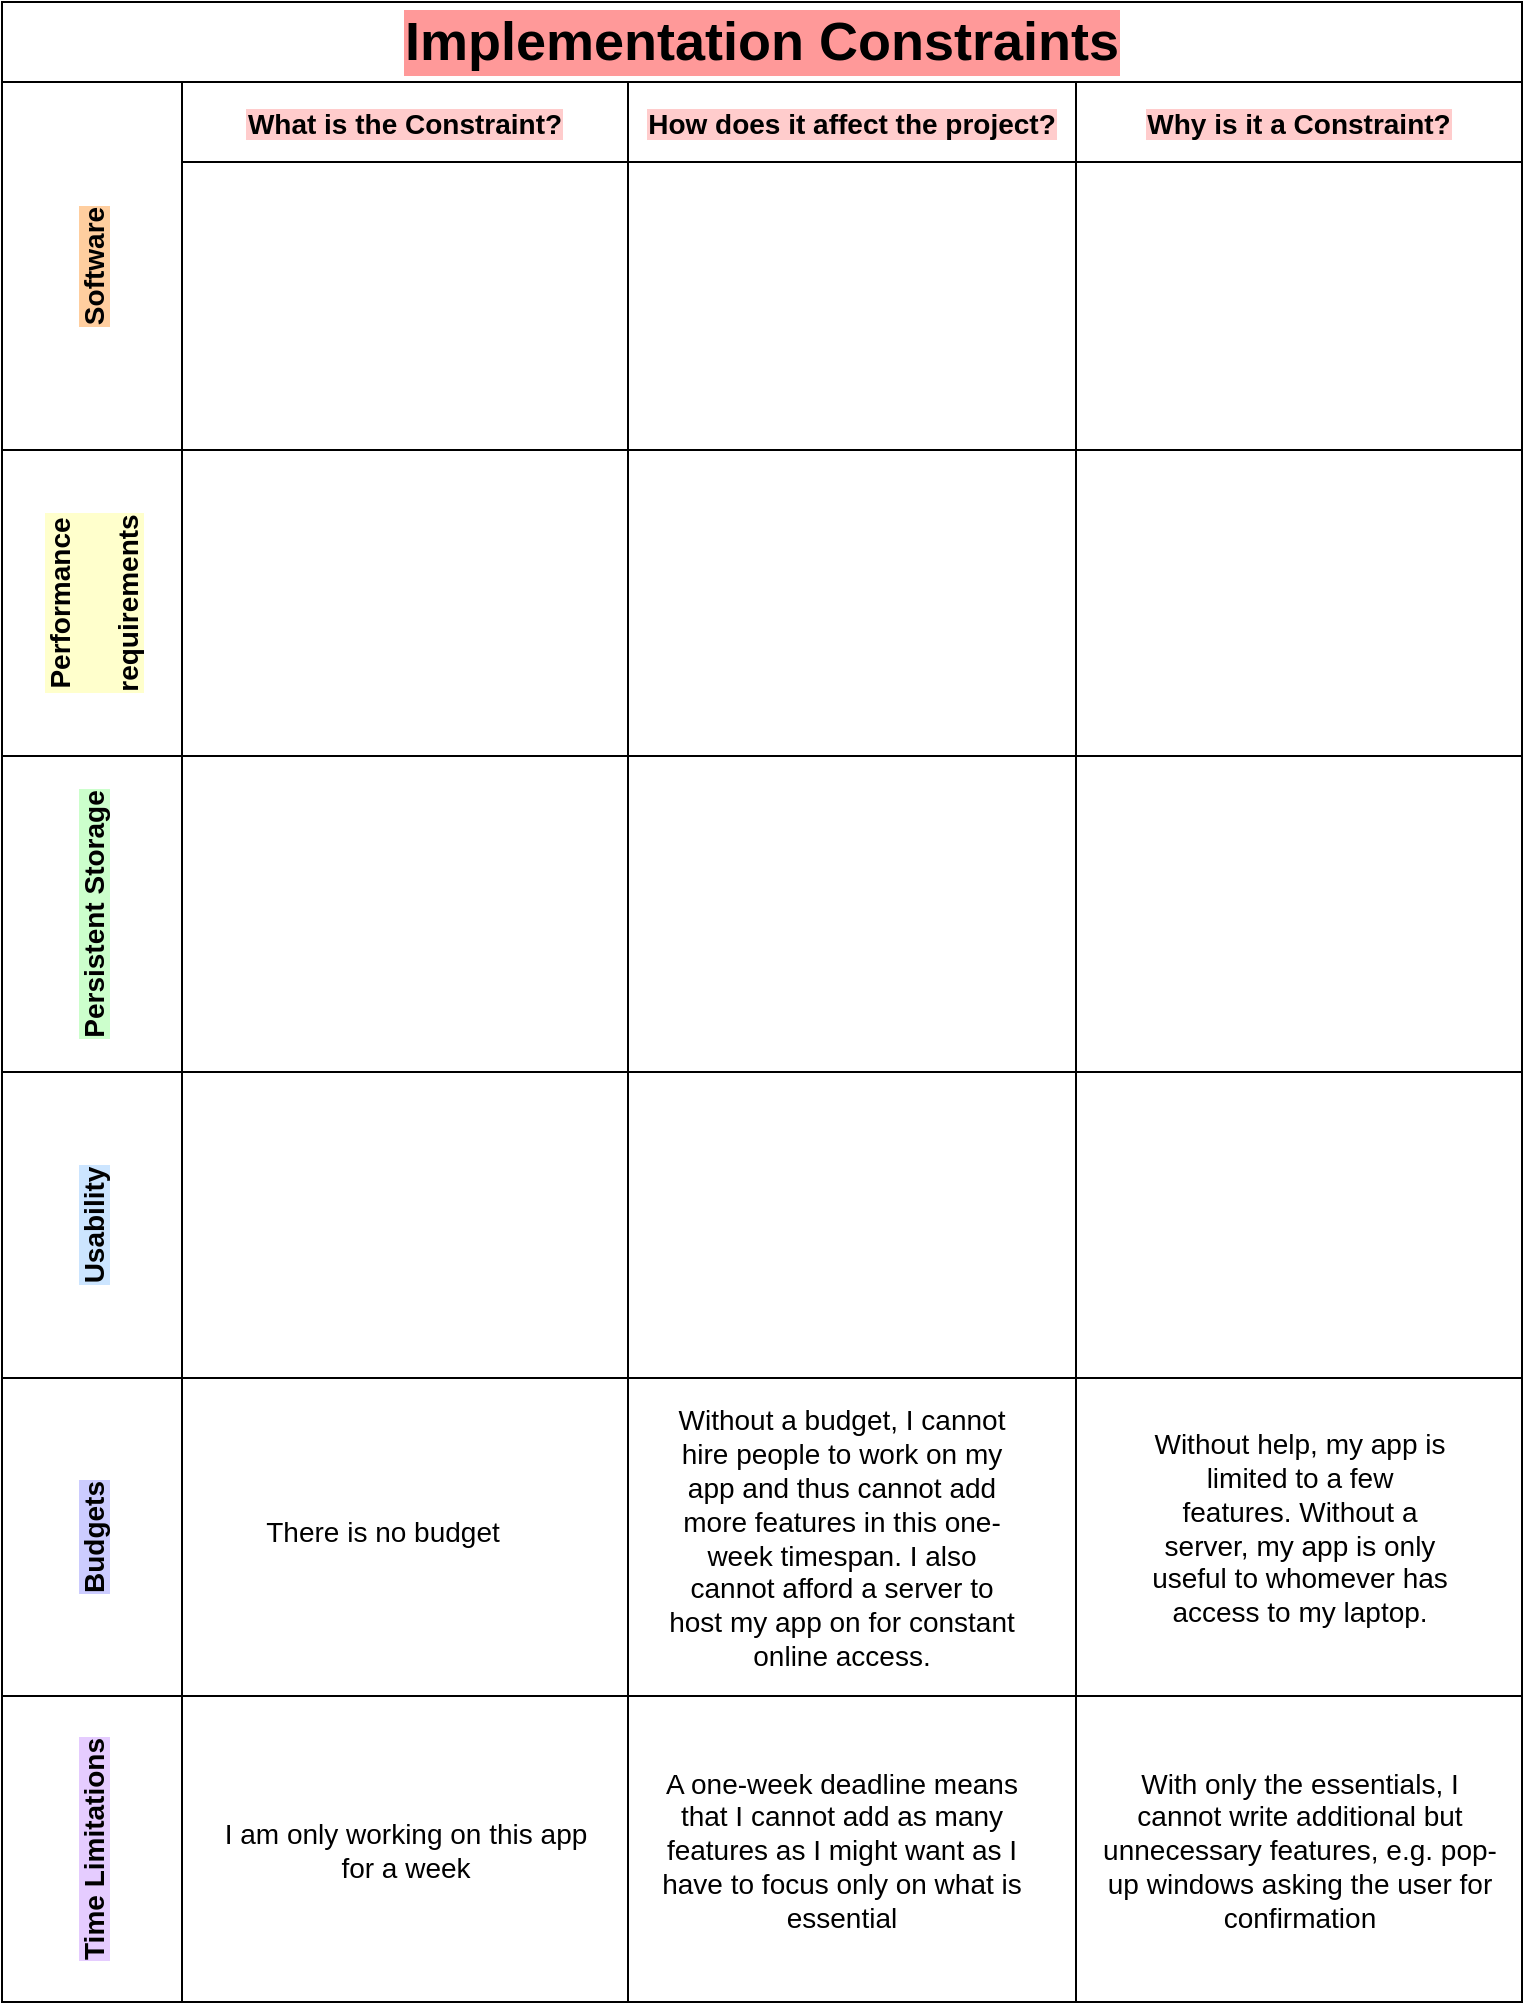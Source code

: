 <mxfile version="20.5.3" type="github">
  <diagram id="YzovN8eB3ZMi87oyrWJg" name="Page-1">
    <mxGraphModel dx="1169" dy="591" grid="1" gridSize="10" guides="1" tooltips="1" connect="1" arrows="1" fold="1" page="1" pageScale="1" pageWidth="827" pageHeight="1169" math="0" shadow="0">
      <root>
        <mxCell id="0" />
        <mxCell id="1" parent="0" />
        <mxCell id="AIQYkP_hiyhNMu18dmYw-27" value="Implementation Constraints" style="shape=table;childLayout=tableLayout;startSize=40;collapsible=0;recursiveResize=0;expand=0;fontStyle=1;labelBackgroundColor=#FF9999;fontSize=27;whiteSpace=wrap;html=1;spacingLeft=0;" vertex="1" parent="1">
          <mxGeometry x="40" y="20" width="760" height="1000" as="geometry" />
        </mxCell>
        <object label="Software" id="AIQYkP_hiyhNMu18dmYw-28">
          <mxCell style="shape=tableRow;horizontal=0;startSize=90;swimlaneHead=0;swimlaneBody=0;top=0;left=0;bottom=0;right=0;dropTarget=0;fillColor=none;collapsible=0;recursiveResize=0;expand=0;fontStyle=1;movable=1;resizable=1;rotatable=1;deletable=1;editable=1;connectable=1;fontSize=14;labelBackgroundColor=#FFCE9F;" vertex="1" parent="AIQYkP_hiyhNMu18dmYw-27">
            <mxGeometry y="40" width="760" height="184" as="geometry" />
          </mxCell>
        </object>
        <mxCell id="AIQYkP_hiyhNMu18dmYw-29" value="What is the Constraint?" style="swimlane;swimlaneHead=0;swimlaneBody=0;fontStyle=0;connectable=0;fillColor=none;startSize=40;collapsible=0;recursiveResize=0;expand=0;fontStyle=1;labelBackgroundColor=#FFCCCC;fontSize=14;" vertex="1" parent="AIQYkP_hiyhNMu18dmYw-28">
          <mxGeometry x="90" width="223" height="184" as="geometry">
            <mxRectangle width="223" height="184" as="alternateBounds" />
          </mxGeometry>
        </mxCell>
        <mxCell id="AIQYkP_hiyhNMu18dmYw-30" value="How does it affect the project?" style="swimlane;swimlaneHead=0;swimlaneBody=0;fontStyle=0;connectable=0;fillColor=none;startSize=40;collapsible=0;recursiveResize=0;expand=0;fontStyle=1;labelBackgroundColor=#FFCCCC;fontSize=14;" vertex="1" parent="AIQYkP_hiyhNMu18dmYw-28">
          <mxGeometry x="313" width="224" height="184" as="geometry">
            <mxRectangle width="224" height="184" as="alternateBounds" />
          </mxGeometry>
        </mxCell>
        <mxCell id="AIQYkP_hiyhNMu18dmYw-31" value="Why is it a Constraint?" style="swimlane;swimlaneHead=0;swimlaneBody=0;fontStyle=0;connectable=0;fillColor=none;startSize=40;collapsible=0;recursiveResize=0;expand=0;fontStyle=1;labelBackgroundColor=#FFCCCC;fontSize=14;" vertex="1" parent="AIQYkP_hiyhNMu18dmYw-28">
          <mxGeometry x="537" width="223" height="184" as="geometry">
            <mxRectangle width="223" height="184" as="alternateBounds" />
          </mxGeometry>
        </mxCell>
        <mxCell id="AIQYkP_hiyhNMu18dmYw-32" value="Performance &#xa;&#xa;requirements" style="shape=tableRow;horizontal=0;startSize=90;swimlaneHead=0;swimlaneBody=0;top=0;left=0;bottom=0;right=0;dropTarget=0;fillColor=none;collapsible=0;recursiveResize=0;expand=0;fontStyle=1;fontSize=14;labelBackgroundColor=#FFFFCC;" vertex="1" parent="AIQYkP_hiyhNMu18dmYw-27">
          <mxGeometry y="224" width="760" height="153" as="geometry" />
        </mxCell>
        <mxCell id="AIQYkP_hiyhNMu18dmYw-33" value="" style="swimlane;swimlaneHead=0;swimlaneBody=0;fontStyle=0;connectable=0;fillColor=none;startSize=0;collapsible=0;recursiveResize=0;expand=0;fontStyle=1;" vertex="1" parent="AIQYkP_hiyhNMu18dmYw-32">
          <mxGeometry x="90" width="223" height="153" as="geometry">
            <mxRectangle width="223" height="153" as="alternateBounds" />
          </mxGeometry>
        </mxCell>
        <mxCell id="AIQYkP_hiyhNMu18dmYw-34" value="" style="swimlane;swimlaneHead=0;swimlaneBody=0;fontStyle=0;connectable=0;fillColor=none;startSize=0;collapsible=0;recursiveResize=0;expand=0;fontStyle=1;" vertex="1" parent="AIQYkP_hiyhNMu18dmYw-32">
          <mxGeometry x="313" width="224" height="153" as="geometry">
            <mxRectangle width="224" height="153" as="alternateBounds" />
          </mxGeometry>
        </mxCell>
        <mxCell id="AIQYkP_hiyhNMu18dmYw-35" value="" style="swimlane;swimlaneHead=0;swimlaneBody=0;fontStyle=0;connectable=0;fillColor=none;startSize=0;collapsible=0;recursiveResize=0;expand=0;fontStyle=1;" vertex="1" parent="AIQYkP_hiyhNMu18dmYw-32">
          <mxGeometry x="537" width="223" height="153" as="geometry">
            <mxRectangle width="223" height="153" as="alternateBounds" />
          </mxGeometry>
        </mxCell>
        <mxCell id="AIQYkP_hiyhNMu18dmYw-36" value="Persistent Storage" style="shape=tableRow;horizontal=0;startSize=90;swimlaneHead=0;swimlaneBody=0;top=0;left=0;bottom=0;right=0;dropTarget=0;fillColor=none;collapsible=0;recursiveResize=0;expand=0;fontStyle=1;labelBackgroundColor=#CCFFCC;fontSize=14;" vertex="1" parent="AIQYkP_hiyhNMu18dmYw-27">
          <mxGeometry y="377" width="760" height="158" as="geometry" />
        </mxCell>
        <mxCell id="AIQYkP_hiyhNMu18dmYw-37" value="" style="swimlane;swimlaneHead=0;swimlaneBody=0;fontStyle=0;connectable=0;fillColor=none;startSize=0;collapsible=0;recursiveResize=0;expand=0;fontStyle=1;" vertex="1" parent="AIQYkP_hiyhNMu18dmYw-36">
          <mxGeometry x="90" width="223" height="158" as="geometry">
            <mxRectangle width="223" height="158" as="alternateBounds" />
          </mxGeometry>
        </mxCell>
        <mxCell id="AIQYkP_hiyhNMu18dmYw-38" value="" style="swimlane;swimlaneHead=0;swimlaneBody=0;fontStyle=0;connectable=0;fillColor=none;startSize=0;collapsible=0;recursiveResize=0;expand=0;fontStyle=1;" vertex="1" parent="AIQYkP_hiyhNMu18dmYw-36">
          <mxGeometry x="313" width="224" height="158" as="geometry">
            <mxRectangle width="224" height="158" as="alternateBounds" />
          </mxGeometry>
        </mxCell>
        <mxCell id="AIQYkP_hiyhNMu18dmYw-39" value="" style="swimlane;swimlaneHead=0;swimlaneBody=0;fontStyle=0;connectable=0;fillColor=none;startSize=0;collapsible=0;recursiveResize=0;expand=0;fontStyle=1;" vertex="1" parent="AIQYkP_hiyhNMu18dmYw-36">
          <mxGeometry x="537" width="223" height="158" as="geometry">
            <mxRectangle width="223" height="158" as="alternateBounds" />
          </mxGeometry>
        </mxCell>
        <mxCell id="AIQYkP_hiyhNMu18dmYw-75" value="Usability" style="shape=tableRow;horizontal=0;startSize=90;swimlaneHead=0;swimlaneBody=0;top=0;left=0;bottom=0;right=0;dropTarget=0;fillColor=none;collapsible=0;recursiveResize=0;expand=0;fontStyle=1;labelBackgroundColor=#CCE5FF;fontSize=14;" vertex="1" parent="AIQYkP_hiyhNMu18dmYw-27">
          <mxGeometry y="535" width="760" height="153" as="geometry" />
        </mxCell>
        <mxCell id="AIQYkP_hiyhNMu18dmYw-76" style="swimlane;swimlaneHead=0;swimlaneBody=0;fontStyle=0;connectable=0;fillColor=none;startSize=0;collapsible=0;recursiveResize=0;expand=0;fontStyle=1;" vertex="1" parent="AIQYkP_hiyhNMu18dmYw-75">
          <mxGeometry x="90" width="223" height="153" as="geometry">
            <mxRectangle width="223" height="153" as="alternateBounds" />
          </mxGeometry>
        </mxCell>
        <mxCell id="AIQYkP_hiyhNMu18dmYw-77" style="swimlane;swimlaneHead=0;swimlaneBody=0;fontStyle=0;connectable=0;fillColor=none;startSize=0;collapsible=0;recursiveResize=0;expand=0;fontStyle=1;" vertex="1" parent="AIQYkP_hiyhNMu18dmYw-75">
          <mxGeometry x="313" width="224" height="153" as="geometry">
            <mxRectangle width="224" height="153" as="alternateBounds" />
          </mxGeometry>
        </mxCell>
        <mxCell id="AIQYkP_hiyhNMu18dmYw-78" style="swimlane;swimlaneHead=0;swimlaneBody=0;fontStyle=0;connectable=0;fillColor=none;startSize=0;collapsible=0;recursiveResize=0;expand=0;fontStyle=1;" vertex="1" parent="AIQYkP_hiyhNMu18dmYw-75">
          <mxGeometry x="537" width="223" height="153" as="geometry">
            <mxRectangle width="223" height="153" as="alternateBounds" />
          </mxGeometry>
        </mxCell>
        <mxCell id="AIQYkP_hiyhNMu18dmYw-71" value="Budgets" style="shape=tableRow;horizontal=0;startSize=90;swimlaneHead=0;swimlaneBody=0;top=0;left=0;bottom=0;right=0;dropTarget=0;fillColor=none;collapsible=0;recursiveResize=0;expand=0;fontStyle=1;labelBackgroundColor=#CCCCFF;fontSize=14;" vertex="1" parent="AIQYkP_hiyhNMu18dmYw-27">
          <mxGeometry y="688" width="760" height="159" as="geometry" />
        </mxCell>
        <mxCell id="AIQYkP_hiyhNMu18dmYw-72" style="swimlane;swimlaneHead=0;swimlaneBody=0;fontStyle=0;connectable=0;fillColor=none;startSize=0;collapsible=0;recursiveResize=0;expand=0;fontStyle=1;" vertex="1" parent="AIQYkP_hiyhNMu18dmYw-71">
          <mxGeometry x="90" width="223" height="159" as="geometry">
            <mxRectangle width="223" height="159" as="alternateBounds" />
          </mxGeometry>
        </mxCell>
        <mxCell id="AIQYkP_hiyhNMu18dmYw-80" value="There is no budget" style="text;html=1;align=center;verticalAlign=middle;resizable=0;points=[];autosize=1;strokeColor=none;fillColor=none;fontSize=14;" vertex="1" parent="AIQYkP_hiyhNMu18dmYw-72">
          <mxGeometry x="30" y="62" width="140" height="30" as="geometry" />
        </mxCell>
        <mxCell id="AIQYkP_hiyhNMu18dmYw-73" style="swimlane;swimlaneHead=0;swimlaneBody=0;fontStyle=0;connectable=0;fillColor=none;startSize=0;collapsible=0;recursiveResize=0;expand=0;fontStyle=1;" vertex="1" parent="AIQYkP_hiyhNMu18dmYw-71">
          <mxGeometry x="313" width="224" height="159" as="geometry">
            <mxRectangle width="224" height="159" as="alternateBounds" />
          </mxGeometry>
        </mxCell>
        <mxCell id="AIQYkP_hiyhNMu18dmYw-84" value="Without a budget, I cannot hire people to work on my app and thus cannot add more features in this one-week timespan. I also cannot afford a server to host my app on for constant online access." style="text;html=1;strokeColor=none;fillColor=none;align=center;verticalAlign=middle;whiteSpace=wrap;rounded=0;labelBackgroundColor=none;fontSize=14;" vertex="1" parent="AIQYkP_hiyhNMu18dmYw-73">
          <mxGeometry x="17" y="19.5" width="180" height="120" as="geometry" />
        </mxCell>
        <mxCell id="AIQYkP_hiyhNMu18dmYw-74" style="swimlane;swimlaneHead=0;swimlaneBody=0;fontStyle=0;connectable=0;fillColor=none;startSize=0;collapsible=0;recursiveResize=0;expand=0;fontStyle=1;" vertex="1" parent="AIQYkP_hiyhNMu18dmYw-71">
          <mxGeometry x="537" width="223" height="159" as="geometry">
            <mxRectangle width="223" height="159" as="alternateBounds" />
          </mxGeometry>
        </mxCell>
        <mxCell id="AIQYkP_hiyhNMu18dmYw-85" value="Without help, my app is limited to a few features. Without a server, my app is only useful to whomever has access to my laptop." style="text;html=1;strokeColor=none;fillColor=none;align=center;verticalAlign=middle;whiteSpace=wrap;rounded=0;labelBackgroundColor=none;fontSize=14;" vertex="1" parent="AIQYkP_hiyhNMu18dmYw-74">
          <mxGeometry x="36.5" y="19.5" width="150" height="110" as="geometry" />
        </mxCell>
        <mxCell id="AIQYkP_hiyhNMu18dmYw-67" value="Time Limitations" style="shape=tableRow;horizontal=0;startSize=90;swimlaneHead=0;swimlaneBody=0;top=0;left=0;bottom=0;right=0;dropTarget=0;fillColor=none;collapsible=0;recursiveResize=0;expand=0;fontStyle=1;fontSize=14;labelBackgroundColor=#E5CCFF;" vertex="1" parent="AIQYkP_hiyhNMu18dmYw-27">
          <mxGeometry y="847" width="760" height="153" as="geometry" />
        </mxCell>
        <mxCell id="AIQYkP_hiyhNMu18dmYw-68" style="swimlane;swimlaneHead=0;swimlaneBody=0;fontStyle=0;connectable=0;fillColor=none;startSize=0;collapsible=0;recursiveResize=0;expand=0;fontStyle=1;" vertex="1" parent="AIQYkP_hiyhNMu18dmYw-67">
          <mxGeometry x="90" width="223" height="153" as="geometry">
            <mxRectangle width="223" height="153" as="alternateBounds" />
          </mxGeometry>
        </mxCell>
        <mxCell id="AIQYkP_hiyhNMu18dmYw-86" value="I am only working on this app for a week" style="text;html=1;strokeColor=none;fillColor=none;align=center;verticalAlign=middle;whiteSpace=wrap;rounded=0;labelBackgroundColor=none;fontSize=14;" vertex="1" parent="AIQYkP_hiyhNMu18dmYw-68">
          <mxGeometry x="16.5" y="36.5" width="190" height="80" as="geometry" />
        </mxCell>
        <mxCell id="AIQYkP_hiyhNMu18dmYw-69" style="swimlane;swimlaneHead=0;swimlaneBody=0;fontStyle=0;connectable=0;fillColor=none;startSize=0;collapsible=0;recursiveResize=0;expand=0;fontStyle=1;" vertex="1" parent="AIQYkP_hiyhNMu18dmYw-67">
          <mxGeometry x="313" width="224" height="153" as="geometry">
            <mxRectangle width="224" height="153" as="alternateBounds" />
          </mxGeometry>
        </mxCell>
        <mxCell id="AIQYkP_hiyhNMu18dmYw-87" value="A one-week deadline means that I cannot add as many features as I might want as I have to focus only on what is essential" style="text;html=1;strokeColor=none;fillColor=none;align=center;verticalAlign=middle;whiteSpace=wrap;rounded=0;labelBackgroundColor=none;fontSize=14;" vertex="1" parent="AIQYkP_hiyhNMu18dmYw-69">
          <mxGeometry x="7" y="36.5" width="200" height="80" as="geometry" />
        </mxCell>
        <mxCell id="AIQYkP_hiyhNMu18dmYw-70" style="swimlane;swimlaneHead=0;swimlaneBody=0;fontStyle=0;connectable=0;fillColor=none;startSize=0;collapsible=0;recursiveResize=0;expand=0;fontStyle=1;" vertex="1" parent="AIQYkP_hiyhNMu18dmYw-67">
          <mxGeometry x="537" width="223" height="153" as="geometry">
            <mxRectangle width="223" height="153" as="alternateBounds" />
          </mxGeometry>
        </mxCell>
        <mxCell id="AIQYkP_hiyhNMu18dmYw-88" value="With only the essentials, I cannot write additional but unnecessary features, e.g. pop-up windows asking the user for confirmation" style="text;html=1;strokeColor=none;fillColor=none;align=center;verticalAlign=middle;whiteSpace=wrap;rounded=0;labelBackgroundColor=none;fontSize=14;" vertex="1" parent="AIQYkP_hiyhNMu18dmYw-70">
          <mxGeometry x="11.5" y="36.5" width="200" height="80" as="geometry" />
        </mxCell>
      </root>
    </mxGraphModel>
  </diagram>
</mxfile>
